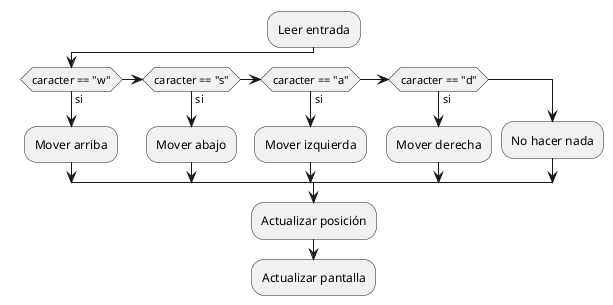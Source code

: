 @startuml

:Leer entrada;

if(caracter == "w") then (si)
    :Mover arriba;
else if(caracter == "s") then (si)
    :Mover abajo;
else if(caracter == "a") then (si)
    :Mover izquierda;
else if(caracter == "d") then (si)
    :Mover derecha;
else
    :No hacer nada;
endif

:Actualizar posición;
:Actualizar pantalla;

@enduml